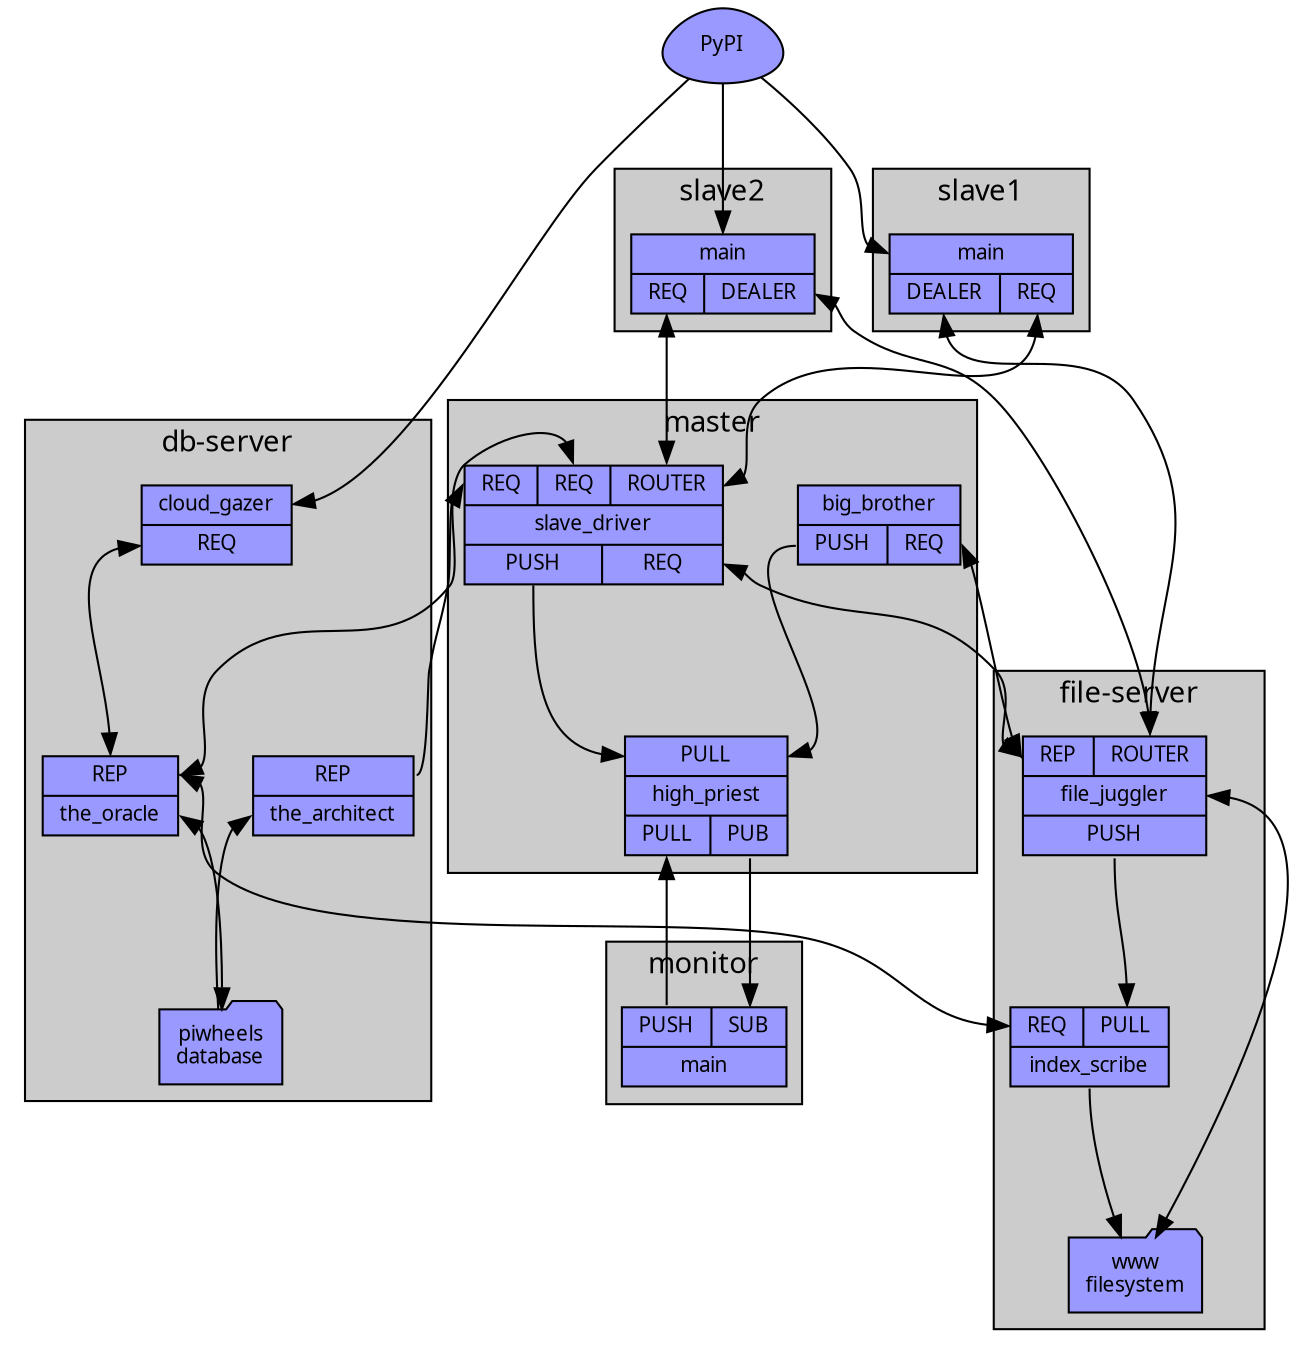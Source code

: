 digraph piwheels {
    graph [nodesep=0.5, ranksep=1, style=filled, fontname=Sans, fontsize=14, fillcolor="#cccccc"];
    node [shape=record, fontname=Sans, fontsize=10, style=filled, fillcolor="#9999ff", penwidth=1];
    edge [fontname=Sans, fontsize=8];

    pypi [label="PyPI", shape=egg];

    subgraph cluster_db_server {
        graph [label="db-server"];

        cloud_gazer [label="{<t>cloud_gazer|<db>REQ}"];
        the_oracle [label="{<db>REP|<t>the_oracle}"];
        the_architect [label="{<builds>REP|<t>the_architect}"];
        db [label="piwheels\ndatabase", shape=folder];

        the_oracle:t->db [dir=both];
        the_architect:t->db [dir=back];
    }

    subgraph cluster_file_server {
        graph [label="file-server"];

        file_juggler [label="{{<transfers>REP|<slaves>ROUTER}|<t>file_juggler|{<indexes>PUSH}}"];
        index_scribe [label="{{<db>REQ|<indexes>PULL}|<t>index_scribe}"];
        fs [label="www\nfilesystem", shape=folder];

        index_scribe:t->fs;
        file_juggler:t->fs [dir=both];
    }

    subgraph cluster_master {
        graph [label="master"];

        high_priest [label="{{<int_status>PULL}|high_priest|{<control>PULL|<ext_status>PUB}}"];
        big_brother [label="{<t>big_brother|{<int_status>PUSH|<transfers>REQ}}"];
        slave_driver [label="{{<db>REQ|<builds>REQ|<slaves>ROUTER}|<t>slave_driver|{<int_status>PUSH|<transfers>REQ}}"];

        big_brother:int_status->high_priest:int_status;
        slave_driver:int_status->high_priest:int_status;
    }

    subgraph cluster_monitor {
        graph [label="monitor"];
        monitor [label="{{<control>PUSH|<status>SUB}|<t>main}"];
    }

    subgraph cluster_slave1 {
        graph [label="slave1"];
        slave1 [label="{<t>main|{<files>DEALER|<builds>REQ}}"];
    }

    subgraph cluster_slave2 {
        graph [label="slave2"];
        slave2 [label="{<t>main|{<builds>REQ|<files>DEALER}}"];
    }

    pypi->cloud_gazer:t;
    pypi->slave1:t;
    pypi->slave2:t;
    slave1:builds->slave_driver:slaves [dir=both];
    slave2:builds->slave_driver:slaves [dir=both];
    slave1:files->file_juggler:slaves [dir=both];
    slave2:files->file_juggler:slaves [dir=both];
    high_priest:ext_status->monitor:status;
    monitor:control->high_priest:control;

    the_architect:builds->slave_driver:builds;
    cloud_gazer:db->the_oracle:db [dir=both];
    file_juggler:indexes->index_scribe:indexes;
    index_scribe:db->the_oracle:db [dir=both];
    big_brother:transfers->file_juggler:transfers [dir=both];
    slave_driver:transfers->file_juggler:transfers [dir=both];
    slave_driver:db->the_oracle:db [dir=both];
}
